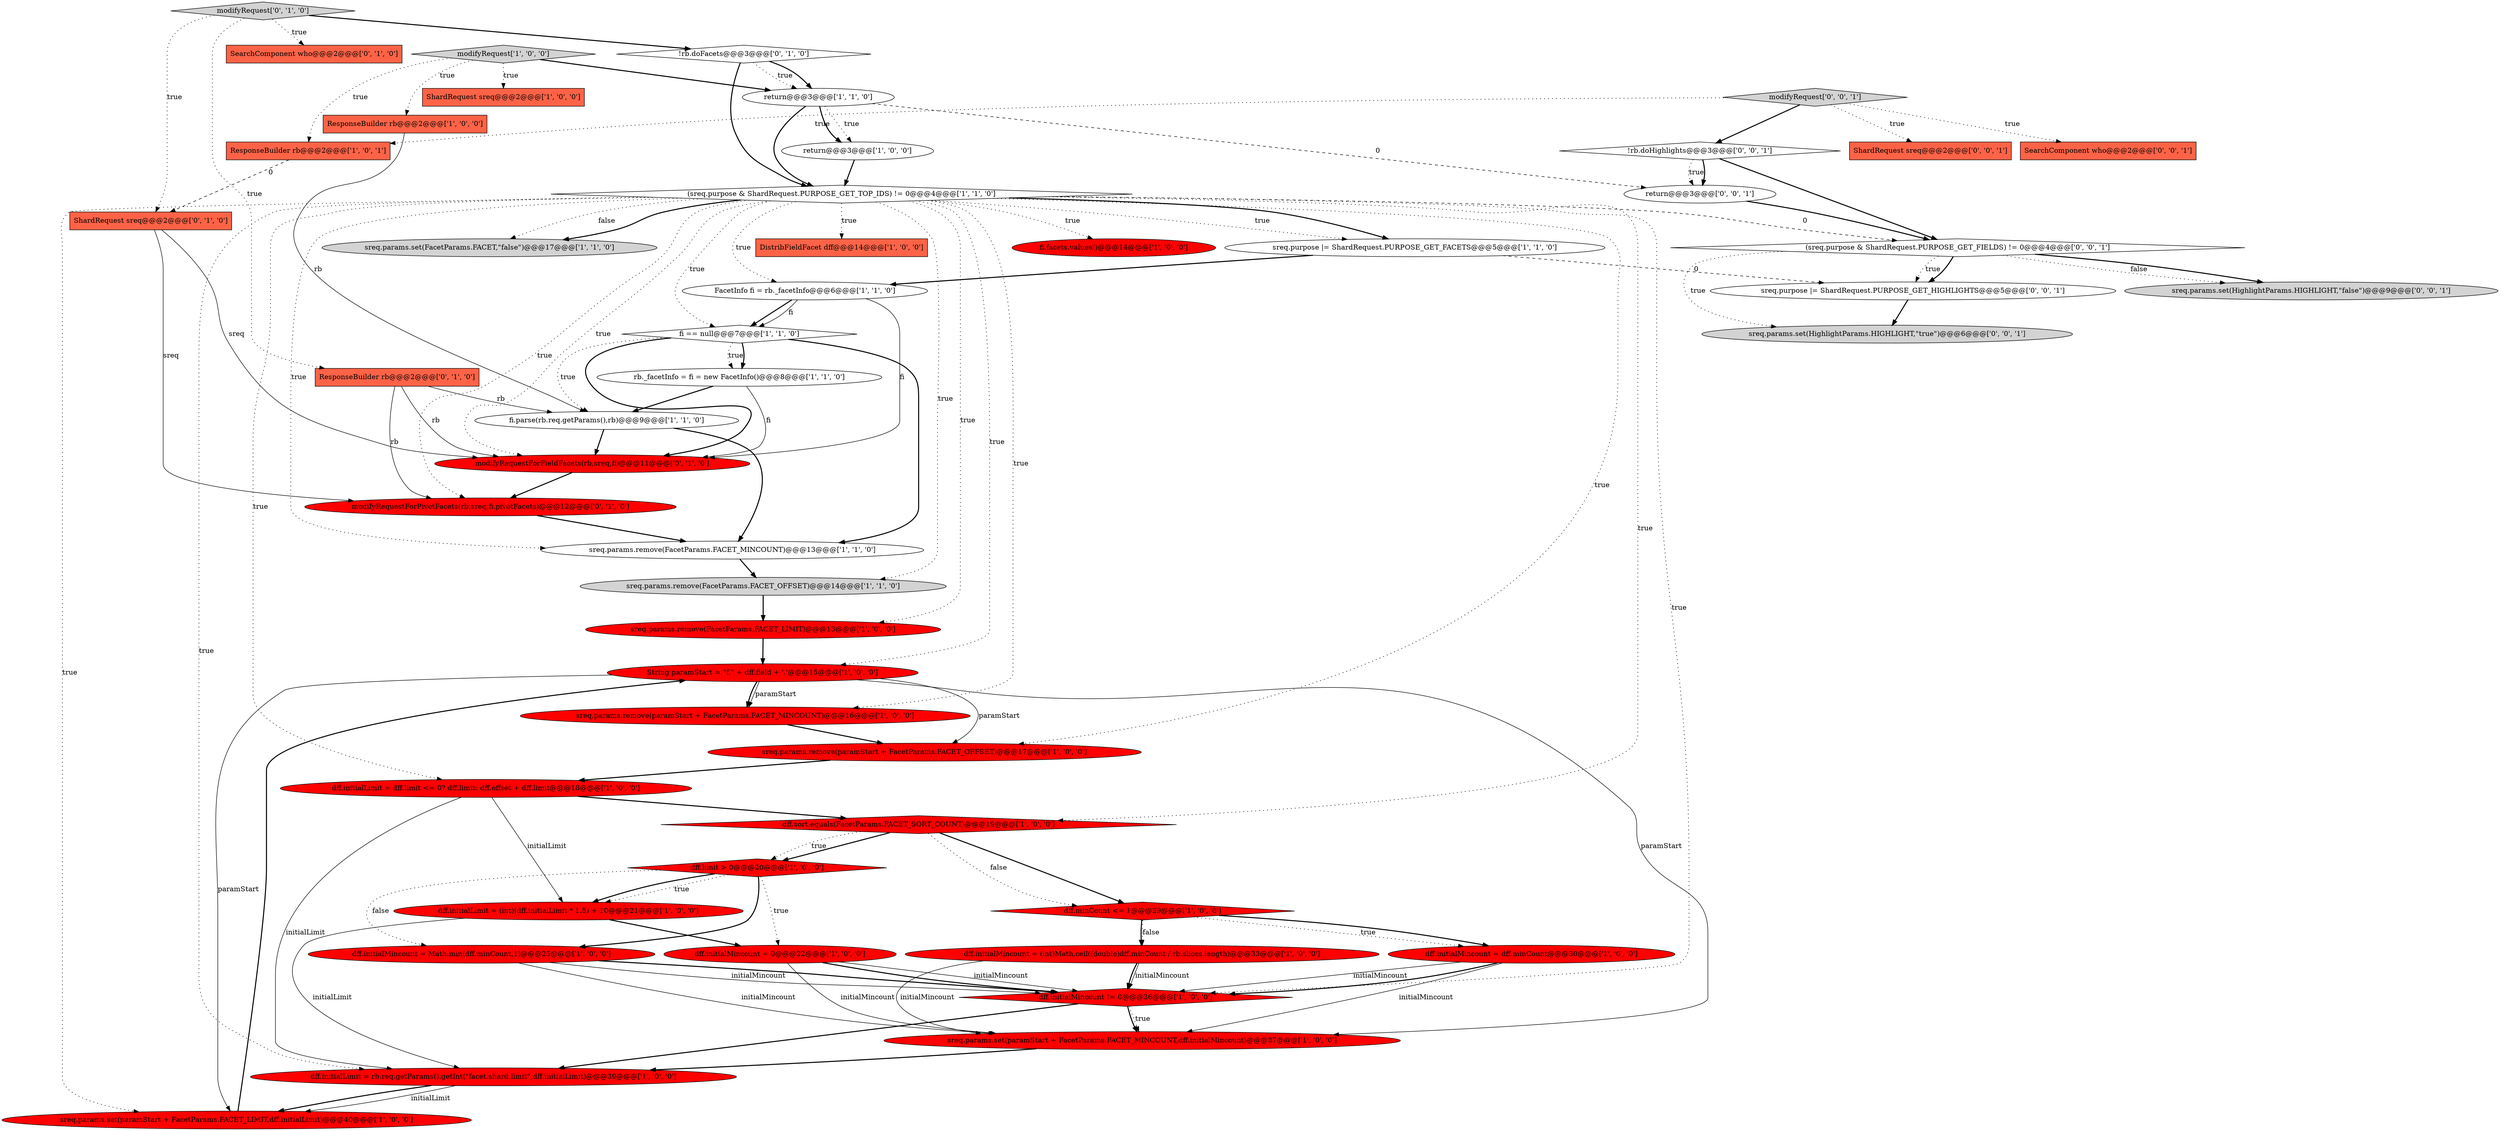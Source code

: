 digraph {
44 [style = filled, label = "!rb.doHighlights@@@3@@@['0', '0', '1']", fillcolor = white, shape = diamond image = "AAA0AAABBB3BBB"];
0 [style = filled, label = "dff.sort.equals(FacetParams.FACET_SORT_COUNT)@@@19@@@['1', '0', '0']", fillcolor = red, shape = diamond image = "AAA1AAABBB1BBB"];
30 [style = filled, label = "return@@@3@@@['1', '1', '0']", fillcolor = white, shape = ellipse image = "AAA0AAABBB1BBB"];
25 [style = filled, label = "fi.facets.values()@@@14@@@['1', '0', '0']", fillcolor = red, shape = ellipse image = "AAA1AAABBB1BBB"];
9 [style = filled, label = "dff.initialMincount = (int)Math.ceil((double)dff.minCount / rb.slices.length)@@@33@@@['1', '0', '0']", fillcolor = red, shape = ellipse image = "AAA1AAABBB1BBB"];
2 [style = filled, label = "sreq.purpose |= ShardRequest.PURPOSE_GET_FACETS@@@5@@@['1', '1', '0']", fillcolor = white, shape = ellipse image = "AAA0AAABBB1BBB"];
16 [style = filled, label = "dff.initialMincount = 0@@@22@@@['1', '0', '0']", fillcolor = red, shape = ellipse image = "AAA1AAABBB1BBB"];
33 [style = filled, label = "sreq.params.set(FacetParams.FACET,\"false\")@@@17@@@['1', '1', '0']", fillcolor = lightgray, shape = ellipse image = "AAA0AAABBB1BBB"];
23 [style = filled, label = "dff.limit > 0@@@20@@@['1', '0', '0']", fillcolor = red, shape = diamond image = "AAA1AAABBB1BBB"];
3 [style = filled, label = "rb._facetInfo = fi = new FacetInfo()@@@8@@@['1', '1', '0']", fillcolor = white, shape = ellipse image = "AAA0AAABBB1BBB"];
29 [style = filled, label = "dff.initialMincount = dff.minCount@@@30@@@['1', '0', '0']", fillcolor = red, shape = ellipse image = "AAA1AAABBB1BBB"];
4 [style = filled, label = "return@@@3@@@['1', '0', '0']", fillcolor = white, shape = ellipse image = "AAA0AAABBB1BBB"];
47 [style = filled, label = "ShardRequest sreq@@@2@@@['0', '0', '1']", fillcolor = tomato, shape = box image = "AAA0AAABBB3BBB"];
19 [style = filled, label = "sreq.params.remove(FacetParams.FACET_LIMIT)@@@13@@@['1', '0', '0']", fillcolor = red, shape = ellipse image = "AAA1AAABBB1BBB"];
36 [style = filled, label = "modifyRequestForFieldFacets(rb,sreq,fi)@@@11@@@['0', '1', '0']", fillcolor = red, shape = ellipse image = "AAA1AAABBB2BBB"];
7 [style = filled, label = "sreq.params.remove(FacetParams.FACET_MINCOUNT)@@@13@@@['1', '1', '0']", fillcolor = white, shape = ellipse image = "AAA0AAABBB1BBB"];
13 [style = filled, label = "ResponseBuilder rb@@@2@@@['1', '0', '1']", fillcolor = tomato, shape = box image = "AAA0AAABBB1BBB"];
38 [style = filled, label = "modifyRequest['0', '1', '0']", fillcolor = lightgray, shape = diamond image = "AAA0AAABBB2BBB"];
35 [style = filled, label = "modifyRequestForPivotFacets(rb,sreq,fi.pivotFacets)@@@12@@@['0', '1', '0']", fillcolor = red, shape = ellipse image = "AAA1AAABBB2BBB"];
11 [style = filled, label = "sreq.params.remove(paramStart + FacetParams.FACET_MINCOUNT)@@@16@@@['1', '0', '0']", fillcolor = red, shape = ellipse image = "AAA1AAABBB1BBB"];
49 [style = filled, label = "sreq.purpose |= ShardRequest.PURPOSE_GET_HIGHLIGHTS@@@5@@@['0', '0', '1']", fillcolor = white, shape = ellipse image = "AAA0AAABBB3BBB"];
14 [style = filled, label = "sreq.params.remove(FacetParams.FACET_OFFSET)@@@14@@@['1', '1', '0']", fillcolor = lightgray, shape = ellipse image = "AAA0AAABBB1BBB"];
22 [style = filled, label = "modifyRequest['1', '0', '0']", fillcolor = lightgray, shape = diamond image = "AAA0AAABBB1BBB"];
12 [style = filled, label = "String paramStart = \"f.\" + dff.field + '.'@@@15@@@['1', '0', '0']", fillcolor = red, shape = ellipse image = "AAA1AAABBB1BBB"];
37 [style = filled, label = "ResponseBuilder rb@@@2@@@['0', '1', '0']", fillcolor = tomato, shape = box image = "AAA0AAABBB2BBB"];
10 [style = filled, label = "ResponseBuilder rb@@@2@@@['1', '0', '0']", fillcolor = tomato, shape = box image = "AAA0AAABBB1BBB"];
48 [style = filled, label = "return@@@3@@@['0', '0', '1']", fillcolor = white, shape = ellipse image = "AAA0AAABBB3BBB"];
15 [style = filled, label = "sreq.params.remove(paramStart + FacetParams.FACET_OFFSET)@@@17@@@['1', '0', '0']", fillcolor = red, shape = ellipse image = "AAA1AAABBB1BBB"];
40 [style = filled, label = "ShardRequest sreq@@@2@@@['0', '1', '0']", fillcolor = tomato, shape = box image = "AAA1AAABBB2BBB"];
18 [style = filled, label = "dff.initialLimit = dff.limit <= 0? dff.limit: dff.offset + dff.limit@@@18@@@['1', '0', '0']", fillcolor = red, shape = ellipse image = "AAA1AAABBB1BBB"];
1 [style = filled, label = "fi == null@@@7@@@['1', '1', '0']", fillcolor = white, shape = diamond image = "AAA0AAABBB1BBB"];
20 [style = filled, label = "sreq.params.set(paramStart + FacetParams.FACET_MINCOUNT,dff.initialMincount)@@@37@@@['1', '0', '0']", fillcolor = red, shape = ellipse image = "AAA1AAABBB1BBB"];
32 [style = filled, label = "dff.initialMincount = Math.min(dff.minCount,1)@@@25@@@['1', '0', '0']", fillcolor = red, shape = ellipse image = "AAA1AAABBB1BBB"];
45 [style = filled, label = "(sreq.purpose & ShardRequest.PURPOSE_GET_FIELDS) != 0@@@4@@@['0', '0', '1']", fillcolor = white, shape = diamond image = "AAA0AAABBB3BBB"];
5 [style = filled, label = "FacetInfo fi = rb._facetInfo@@@6@@@['1', '1', '0']", fillcolor = white, shape = ellipse image = "AAA0AAABBB1BBB"];
8 [style = filled, label = "DistribFieldFacet dff@@@14@@@['1', '0', '0']", fillcolor = tomato, shape = box image = "AAA0AAABBB1BBB"];
39 [style = filled, label = "SearchComponent who@@@2@@@['0', '1', '0']", fillcolor = tomato, shape = box image = "AAA0AAABBB2BBB"];
6 [style = filled, label = "ShardRequest sreq@@@2@@@['1', '0', '0']", fillcolor = tomato, shape = box image = "AAA0AAABBB1BBB"];
21 [style = filled, label = "sreq.params.set(paramStart + FacetParams.FACET_LIMIT,dff.initialLimit)@@@40@@@['1', '0', '0']", fillcolor = red, shape = ellipse image = "AAA1AAABBB1BBB"];
28 [style = filled, label = "dff.minCount <= 1@@@29@@@['1', '0', '0']", fillcolor = red, shape = diamond image = "AAA1AAABBB1BBB"];
27 [style = filled, label = "dff.initialLimit = rb.req.getParams().getInt(\"facet.shard.limit\",dff.initialLimit)@@@39@@@['1', '0', '0']", fillcolor = red, shape = ellipse image = "AAA1AAABBB1BBB"];
24 [style = filled, label = "dff.initialLimit = (int)(dff.initialLimit * 1.5) + 10@@@21@@@['1', '0', '0']", fillcolor = red, shape = ellipse image = "AAA1AAABBB1BBB"];
26 [style = filled, label = "(sreq.purpose & ShardRequest.PURPOSE_GET_TOP_IDS) != 0@@@4@@@['1', '1', '0']", fillcolor = white, shape = diamond image = "AAA0AAABBB1BBB"];
46 [style = filled, label = "sreq.params.set(HighlightParams.HIGHLIGHT,\"true\")@@@6@@@['0', '0', '1']", fillcolor = lightgray, shape = ellipse image = "AAA0AAABBB3BBB"];
31 [style = filled, label = "dff.initialMincount != 0@@@36@@@['1', '0', '0']", fillcolor = red, shape = diamond image = "AAA1AAABBB1BBB"];
41 [style = filled, label = "SearchComponent who@@@2@@@['0', '0', '1']", fillcolor = tomato, shape = box image = "AAA0AAABBB3BBB"];
43 [style = filled, label = "modifyRequest['0', '0', '1']", fillcolor = lightgray, shape = diamond image = "AAA0AAABBB3BBB"];
17 [style = filled, label = "fi.parse(rb.req.getParams(),rb)@@@9@@@['1', '1', '0']", fillcolor = white, shape = ellipse image = "AAA0AAABBB1BBB"];
34 [style = filled, label = "!rb.doFacets@@@3@@@['0', '1', '0']", fillcolor = white, shape = diamond image = "AAA0AAABBB2BBB"];
42 [style = filled, label = "sreq.params.set(HighlightParams.HIGHLIGHT,\"false\")@@@9@@@['0', '0', '1']", fillcolor = lightgray, shape = ellipse image = "AAA0AAABBB3BBB"];
26->12 [style = dotted, label="true"];
38->39 [style = dotted, label="true"];
28->9 [style = bold, label=""];
29->20 [style = solid, label="initialMincount"];
26->19 [style = dotted, label="true"];
32->20 [style = solid, label="initialMincount"];
9->20 [style = solid, label="initialMincount"];
22->30 [style = bold, label=""];
45->42 [style = dotted, label="false"];
20->27 [style = bold, label=""];
1->3 [style = dotted, label="true"];
7->14 [style = bold, label=""];
17->36 [style = bold, label=""];
34->26 [style = bold, label=""];
12->20 [style = solid, label="paramStart"];
37->17 [style = solid, label="rb"];
2->49 [style = dashed, label="0"];
45->42 [style = bold, label=""];
31->20 [style = bold, label=""];
43->44 [style = bold, label=""];
26->36 [style = dotted, label="true"];
18->0 [style = bold, label=""];
35->7 [style = bold, label=""];
38->40 [style = dotted, label="true"];
44->48 [style = dotted, label="true"];
12->11 [style = solid, label="paramStart"];
26->45 [style = dashed, label="0"];
19->12 [style = bold, label=""];
40->36 [style = solid, label="sreq"];
40->35 [style = solid, label="sreq"];
26->2 [style = dotted, label="true"];
30->26 [style = bold, label=""];
12->11 [style = bold, label=""];
12->21 [style = solid, label="paramStart"];
13->40 [style = dashed, label="0"];
45->49 [style = dotted, label="true"];
28->29 [style = dotted, label="true"];
5->1 [style = bold, label=""];
37->36 [style = solid, label="rb"];
0->23 [style = bold, label=""];
31->27 [style = bold, label=""];
49->46 [style = bold, label=""];
26->14 [style = dotted, label="true"];
26->1 [style = dotted, label="true"];
22->13 [style = dotted, label="true"];
26->18 [style = dotted, label="true"];
24->27 [style = solid, label="initialLimit"];
43->47 [style = dotted, label="true"];
32->31 [style = solid, label="initialMincount"];
36->35 [style = bold, label=""];
44->45 [style = bold, label=""];
23->24 [style = dotted, label="true"];
32->31 [style = bold, label=""];
26->7 [style = dotted, label="true"];
38->37 [style = dotted, label="true"];
23->16 [style = dotted, label="true"];
28->29 [style = bold, label=""];
26->8 [style = dotted, label="true"];
16->31 [style = solid, label="initialMincount"];
10->17 [style = solid, label="rb"];
1->17 [style = dotted, label="true"];
27->21 [style = solid, label="initialLimit"];
45->46 [style = dotted, label="true"];
9->31 [style = bold, label=""];
26->27 [style = dotted, label="true"];
9->31 [style = solid, label="initialMincount"];
1->3 [style = bold, label=""];
23->32 [style = bold, label=""];
30->4 [style = dotted, label="true"];
14->19 [style = bold, label=""];
0->28 [style = dotted, label="false"];
1->7 [style = bold, label=""];
18->24 [style = solid, label="initialLimit"];
21->12 [style = bold, label=""];
26->31 [style = dotted, label="true"];
28->9 [style = dotted, label="false"];
16->31 [style = bold, label=""];
23->32 [style = dotted, label="false"];
26->15 [style = dotted, label="true"];
38->34 [style = bold, label=""];
3->17 [style = bold, label=""];
0->23 [style = dotted, label="true"];
26->35 [style = dotted, label="true"];
26->11 [style = dotted, label="true"];
34->30 [style = dotted, label="true"];
37->35 [style = solid, label="rb"];
27->21 [style = bold, label=""];
18->27 [style = solid, label="initialLimit"];
2->5 [style = bold, label=""];
22->10 [style = dotted, label="true"];
26->25 [style = dotted, label="true"];
29->31 [style = solid, label="initialMincount"];
45->49 [style = bold, label=""];
29->31 [style = bold, label=""];
3->36 [style = solid, label="fi"];
4->26 [style = bold, label=""];
43->13 [style = dotted, label="true"];
5->36 [style = solid, label="fi"];
22->6 [style = dotted, label="true"];
31->20 [style = dotted, label="true"];
15->18 [style = bold, label=""];
34->30 [style = bold, label=""];
1->36 [style = bold, label=""];
26->33 [style = dotted, label="false"];
11->15 [style = bold, label=""];
17->7 [style = bold, label=""];
12->15 [style = solid, label="paramStart"];
5->1 [style = solid, label="fi"];
16->20 [style = solid, label="initialMincount"];
24->16 [style = bold, label=""];
26->2 [style = bold, label=""];
23->24 [style = bold, label=""];
48->45 [style = bold, label=""];
26->21 [style = dotted, label="true"];
30->4 [style = bold, label=""];
44->48 [style = bold, label=""];
30->48 [style = dashed, label="0"];
43->41 [style = dotted, label="true"];
26->33 [style = bold, label=""];
26->5 [style = dotted, label="true"];
0->28 [style = bold, label=""];
26->0 [style = dotted, label="true"];
}
